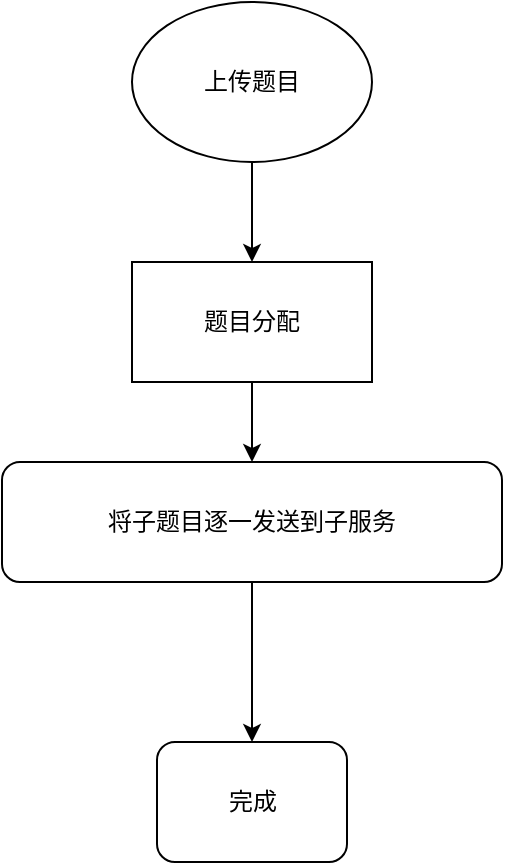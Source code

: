 <mxfile version="13.1.3" pages="2">
    <diagram id="6hGFLwfOUW9BJ-s0fimq" name="添加题目">
        <mxGraphModel dx="915" dy="742" grid="1" gridSize="10" guides="1" tooltips="1" connect="1" arrows="1" fold="1" page="1" pageScale="1" pageWidth="827" pageHeight="1169" math="0" shadow="0">
            <root>
                <mxCell id="0"/>
                <mxCell id="1" parent="0"/>
                <mxCell id="8" value="" style="edgeStyle=orthogonalEdgeStyle;rounded=0;orthogonalLoop=1;jettySize=auto;html=1;" edge="1" parent="1" source="2" target="7">
                    <mxGeometry relative="1" as="geometry"/>
                </mxCell>
                <mxCell id="2" value="上传题目" style="ellipse;whiteSpace=wrap;html=1;" vertex="1" parent="1">
                    <mxGeometry x="300" y="120" width="120" height="80" as="geometry"/>
                </mxCell>
                <mxCell id="10" value="" style="edgeStyle=orthogonalEdgeStyle;rounded=0;orthogonalLoop=1;jettySize=auto;html=1;" edge="1" parent="1" source="7" target="11">
                    <mxGeometry relative="1" as="geometry">
                        <mxPoint x="360" y="350" as="targetPoint"/>
                    </mxGeometry>
                </mxCell>
                <mxCell id="7" value="题目分配" style="rounded=0;whiteSpace=wrap;html=1;" vertex="1" parent="1">
                    <mxGeometry x="300" y="250" width="120" height="60" as="geometry"/>
                </mxCell>
                <mxCell id="14" value="" style="edgeStyle=orthogonalEdgeStyle;rounded=0;orthogonalLoop=1;jettySize=auto;html=1;" edge="1" parent="1" source="11" target="13">
                    <mxGeometry relative="1" as="geometry"/>
                </mxCell>
                <mxCell id="11" value="将子题目逐一发送到子服务" style="rounded=1;whiteSpace=wrap;html=1;" vertex="1" parent="1">
                    <mxGeometry x="235" y="350" width="250" height="60" as="geometry"/>
                </mxCell>
                <mxCell id="13" value="完成" style="rounded=1;whiteSpace=wrap;html=1;" vertex="1" parent="1">
                    <mxGeometry x="312.5" y="490" width="95" height="60" as="geometry"/>
                </mxCell>
            </root>
        </mxGraphModel>
    </diagram>
    <diagram id="8yBL3Dq1maO5FZNfk1Gt" name="用户提交">
        <mxGraphModel dx="1076" dy="873" grid="1" gridSize="10" guides="1" tooltips="1" connect="1" arrows="1" fold="1" page="1" pageScale="1" pageWidth="827" pageHeight="1169" math="0" shadow="0">
            <root>
                <mxCell id="90QLVlTMj9RPO8hzmNdU-0"/>
                <mxCell id="90QLVlTMj9RPO8hzmNdU-1" parent="90QLVlTMj9RPO8hzmNdU-0"/>
                <mxCell id="p82saqjaR25DMgTfdo88-0" value="Actor" style="shape=umlActor;verticalLabelPosition=bottom;labelBackgroundColor=#ffffff;verticalAlign=top;html=1;outlineConnect=0;" vertex="1" parent="90QLVlTMj9RPO8hzmNdU-1">
                    <mxGeometry x="340" y="120" width="30" height="60" as="geometry"/>
                </mxCell>
                <mxCell id="p82saqjaR25DMgTfdo88-3" value="" style="edgeStyle=orthogonalEdgeStyle;rounded=0;orthogonalLoop=1;jettySize=auto;html=1;" edge="1" parent="90QLVlTMj9RPO8hzmNdU-1" source="p82saqjaR25DMgTfdo88-1" target="p82saqjaR25DMgTfdo88-2">
                    <mxGeometry relative="1" as="geometry"/>
                </mxCell>
                <mxCell id="p82saqjaR25DMgTfdo88-1" value="分配服务" style="rounded=1;whiteSpace=wrap;html=1;" vertex="1" parent="90QLVlTMj9RPO8hzmNdU-1">
                    <mxGeometry x="295" y="220" width="120" height="60" as="geometry"/>
                </mxCell>
                <mxCell id="p82saqjaR25DMgTfdo88-5" value="" style="edgeStyle=orthogonalEdgeStyle;rounded=0;orthogonalLoop=1;jettySize=auto;html=1;" edge="1" parent="90QLVlTMj9RPO8hzmNdU-1" source="p82saqjaR25DMgTfdo88-2" target="p82saqjaR25DMgTfdo88-4">
                    <mxGeometry relative="1" as="geometry"/>
                </mxCell>
                <mxCell id="p82saqjaR25DMgTfdo88-2" value="子服务" style="rounded=1;whiteSpace=wrap;html=1;" vertex="1" parent="90QLVlTMj9RPO8hzmNdU-1">
                    <mxGeometry x="295" y="320" width="120" height="60" as="geometry"/>
                </mxCell>
                <mxCell id="p82saqjaR25DMgTfdo88-8" style="edgeStyle=orthogonalEdgeStyle;rounded=0;orthogonalLoop=1;jettySize=auto;html=1;" edge="1" parent="90QLVlTMj9RPO8hzmNdU-1" source="p82saqjaR25DMgTfdo88-4" target="p82saqjaR25DMgTfdo88-7">
                    <mxGeometry relative="1" as="geometry"/>
                </mxCell>
                <mxCell id="p82saqjaR25DMgTfdo88-12" value="" style="edgeStyle=orthogonalEdgeStyle;rounded=0;orthogonalLoop=1;jettySize=auto;html=1;" edge="1" parent="90QLVlTMj9RPO8hzmNdU-1" source="p82saqjaR25DMgTfdo88-4" target="p82saqjaR25DMgTfdo88-6">
                    <mxGeometry relative="1" as="geometry"/>
                </mxCell>
                <mxCell id="p82saqjaR25DMgTfdo88-4" value="是否存在该内容" style="rhombus;whiteSpace=wrap;html=1;" vertex="1" parent="90QLVlTMj9RPO8hzmNdU-1">
                    <mxGeometry x="277.5" y="410" width="155" height="80" as="geometry"/>
                </mxCell>
                <mxCell id="p82saqjaR25DMgTfdo88-19" value="" style="edgeStyle=orthogonalEdgeStyle;rounded=0;orthogonalLoop=1;jettySize=auto;html=1;" edge="1" parent="90QLVlTMj9RPO8hzmNdU-1" source="p82saqjaR25DMgTfdo88-6" target="p82saqjaR25DMgTfdo88-18">
                    <mxGeometry relative="1" as="geometry"/>
                </mxCell>
                <mxCell id="p82saqjaR25DMgTfdo88-6" value="返回ID" style="rounded=1;whiteSpace=wrap;html=1;" vertex="1" parent="90QLVlTMj9RPO8hzmNdU-1">
                    <mxGeometry x="295" y="730" width="120" height="60" as="geometry"/>
                </mxCell>
                <mxCell id="p82saqjaR25DMgTfdo88-42" value="" style="edgeStyle=orthogonalEdgeStyle;rounded=0;orthogonalLoop=1;jettySize=auto;html=1;" edge="1" parent="90QLVlTMj9RPO8hzmNdU-1" source="p82saqjaR25DMgTfdo88-18" target="p82saqjaR25DMgTfdo88-32">
                    <mxGeometry relative="1" as="geometry"/>
                </mxCell>
                <mxCell id="p82saqjaR25DMgTfdo88-18" value="分配服务保存ID" style="rounded=1;whiteSpace=wrap;html=1;" vertex="1" parent="90QLVlTMj9RPO8hzmNdU-1">
                    <mxGeometry x="295" y="840" width="120" height="60" as="geometry"/>
                </mxCell>
                <mxCell id="p82saqjaR25DMgTfdo88-11" value="" style="edgeStyle=orthogonalEdgeStyle;rounded=0;orthogonalLoop=1;jettySize=auto;html=1;" edge="1" parent="90QLVlTMj9RPO8hzmNdU-1" source="p82saqjaR25DMgTfdo88-7" target="p82saqjaR25DMgTfdo88-10">
                    <mxGeometry relative="1" as="geometry"/>
                </mxCell>
                <mxCell id="p82saqjaR25DMgTfdo88-7" value="获取新的ID" style="rounded=1;whiteSpace=wrap;html=1;" vertex="1" parent="90QLVlTMj9RPO8hzmNdU-1">
                    <mxGeometry x="480" y="510" width="120" height="60" as="geometry"/>
                </mxCell>
                <mxCell id="p82saqjaR25DMgTfdo88-17" value="" style="edgeStyle=orthogonalEdgeStyle;rounded=0;orthogonalLoop=1;jettySize=auto;html=1;entryX=1;entryY=0.5;entryDx=0;entryDy=0;" edge="1" parent="90QLVlTMj9RPO8hzmNdU-1" source="p82saqjaR25DMgTfdo88-10" target="p82saqjaR25DMgTfdo88-6">
                    <mxGeometry relative="1" as="geometry">
                        <mxPoint x="540" y="790" as="targetPoint"/>
                        <Array as="points">
                            <mxPoint x="540" y="760"/>
                        </Array>
                    </mxGeometry>
                </mxCell>
                <mxCell id="p82saqjaR25DMgTfdo88-10" value="保存下来" style="rounded=1;whiteSpace=wrap;html=1;" vertex="1" parent="90QLVlTMj9RPO8hzmNdU-1">
                    <mxGeometry x="480" y="650" width="120" height="60" as="geometry"/>
                </mxCell>
                <mxCell id="p82saqjaR25DMgTfdo88-9" value="没有该内容" style="text;html=1;align=center;verticalAlign=middle;resizable=0;points=[];autosize=1;" vertex="1" parent="90QLVlTMj9RPO8hzmNdU-1">
                    <mxGeometry x="470" y="420" width="80" height="20" as="geometry"/>
                </mxCell>
                <mxCell id="p82saqjaR25DMgTfdo88-13" value="有该内容" style="text;html=1;align=center;verticalAlign=middle;resizable=0;points=[];autosize=1;" vertex="1" parent="90QLVlTMj9RPO8hzmNdU-1">
                    <mxGeometry x="295" y="640" width="60" height="20" as="geometry"/>
                </mxCell>
                <mxCell id="p82saqjaR25DMgTfdo88-24" value="" style="edgeStyle=orthogonalEdgeStyle;rounded=0;orthogonalLoop=1;jettySize=auto;html=1;" edge="1" parent="90QLVlTMj9RPO8hzmNdU-1" source="p82saqjaR25DMgTfdo88-20" target="p82saqjaR25DMgTfdo88-21">
                    <mxGeometry relative="1" as="geometry"/>
                </mxCell>
                <mxCell id="p82saqjaR25DMgTfdo88-26" style="edgeStyle=orthogonalEdgeStyle;rounded=0;orthogonalLoop=1;jettySize=auto;html=1;" edge="1" parent="90QLVlTMj9RPO8hzmNdU-1" source="p82saqjaR25DMgTfdo88-20" target="p82saqjaR25DMgTfdo88-23">
                    <mxGeometry relative="1" as="geometry"/>
                </mxCell>
                <mxCell id="p82saqjaR25DMgTfdo88-27" style="edgeStyle=orthogonalEdgeStyle;rounded=0;orthogonalLoop=1;jettySize=auto;html=1;" edge="1" parent="90QLVlTMj9RPO8hzmNdU-1" source="p82saqjaR25DMgTfdo88-20" target="p82saqjaR25DMgTfdo88-22">
                    <mxGeometry relative="1" as="geometry"/>
                </mxCell>
                <mxCell id="p82saqjaR25DMgTfdo88-20" value="提交属性" style="rhombus;whiteSpace=wrap;html=1;" vertex="1" parent="90QLVlTMj9RPO8hzmNdU-1">
                    <mxGeometry x="315" y="1130" width="80" height="80" as="geometry"/>
                </mxCell>
                <mxCell id="p82saqjaR25DMgTfdo88-50" style="edgeStyle=orthogonalEdgeStyle;rounded=0;orthogonalLoop=1;jettySize=auto;html=1;" edge="1" parent="90QLVlTMj9RPO8hzmNdU-1" source="p82saqjaR25DMgTfdo88-21" target="p82saqjaR25DMgTfdo88-43">
                    <mxGeometry relative="1" as="geometry"/>
                </mxCell>
                <mxCell id="p82saqjaR25DMgTfdo88-21" value="保存到数据库" style="rounded=1;whiteSpace=wrap;html=1;" vertex="1" parent="90QLVlTMj9RPO8hzmNdU-1">
                    <mxGeometry x="294" y="1260" width="120" height="60" as="geometry"/>
                </mxCell>
                <mxCell id="p82saqjaR25DMgTfdo88-48" style="edgeStyle=orthogonalEdgeStyle;rounded=0;orthogonalLoop=1;jettySize=auto;html=1;" edge="1" parent="90QLVlTMj9RPO8hzmNdU-1" source="p82saqjaR25DMgTfdo88-22" target="p82saqjaR25DMgTfdo88-43">
                    <mxGeometry relative="1" as="geometry">
                        <Array as="points">
                            <mxPoint x="520" y="1440"/>
                        </Array>
                    </mxGeometry>
                </mxCell>
                <mxCell id="p82saqjaR25DMgTfdo88-22" value="修改数据库内容" style="rounded=1;whiteSpace=wrap;html=1;" vertex="1" parent="90QLVlTMj9RPO8hzmNdU-1">
                    <mxGeometry x="460" y="1260" width="120" height="60" as="geometry"/>
                </mxCell>
                <mxCell id="p82saqjaR25DMgTfdo88-47" value="" style="edgeStyle=orthogonalEdgeStyle;rounded=0;orthogonalLoop=1;jettySize=auto;html=1;" edge="1" parent="90QLVlTMj9RPO8hzmNdU-1" source="p82saqjaR25DMgTfdo88-23" target="p82saqjaR25DMgTfdo88-43">
                    <mxGeometry relative="1" as="geometry">
                        <mxPoint x="200" y="1400" as="targetPoint"/>
                        <Array as="points">
                            <mxPoint x="200" y="1440"/>
                        </Array>
                    </mxGeometry>
                </mxCell>
                <mxCell id="p82saqjaR25DMgTfdo88-23" value="丢弃返回错误" style="rounded=1;whiteSpace=wrap;html=1;" vertex="1" parent="90QLVlTMj9RPO8hzmNdU-1">
                    <mxGeometry x="140" y="1260" width="120" height="60" as="geometry"/>
                </mxCell>
                <mxCell id="p82saqjaR25DMgTfdo88-28" value="可重复提交" style="text;html=1;align=center;verticalAlign=middle;resizable=0;points=[];autosize=1;" vertex="1" parent="90QLVlTMj9RPO8hzmNdU-1">
                    <mxGeometry x="277.5" y="1223" width="80" height="20" as="geometry"/>
                </mxCell>
                <mxCell id="p82saqjaR25DMgTfdo88-29" value="超过重复提交次数" style="text;html=1;align=center;verticalAlign=middle;resizable=0;points=[];autosize=1;" vertex="1" parent="90QLVlTMj9RPO8hzmNdU-1">
                    <mxGeometry x="90" y="1203" width="110" height="20" as="geometry"/>
                </mxCell>
                <mxCell id="p82saqjaR25DMgTfdo88-31" value="可修改，但不可重复" style="text;html=1;align=center;verticalAlign=middle;resizable=0;points=[];autosize=1;" vertex="1" parent="90QLVlTMj9RPO8hzmNdU-1">
                    <mxGeometry x="470" y="1203" width="120" height="20" as="geometry"/>
                </mxCell>
                <mxCell id="p82saqjaR25DMgTfdo88-34" value="" style="edgeStyle=orthogonalEdgeStyle;rounded=0;orthogonalLoop=1;jettySize=auto;html=1;" edge="1" parent="90QLVlTMj9RPO8hzmNdU-1" source="p82saqjaR25DMgTfdo88-32" target="p82saqjaR25DMgTfdo88-20">
                    <mxGeometry relative="1" as="geometry">
                        <mxPoint x="354" y="1110" as="targetPoint"/>
                    </mxGeometry>
                </mxCell>
                <mxCell id="p82saqjaR25DMgTfdo88-40" value="" style="edgeStyle=orthogonalEdgeStyle;rounded=0;orthogonalLoop=1;jettySize=auto;html=1;" edge="1" parent="90QLVlTMj9RPO8hzmNdU-1" source="p82saqjaR25DMgTfdo88-32" target="p82saqjaR25DMgTfdo88-44">
                    <mxGeometry relative="1" as="geometry">
                        <mxPoint x="590" y="990" as="targetPoint"/>
                    </mxGeometry>
                </mxCell>
                <mxCell id="p82saqjaR25DMgTfdo88-32" value="是否有重复" style="rhombus;whiteSpace=wrap;html=1;" vertex="1" parent="90QLVlTMj9RPO8hzmNdU-1">
                    <mxGeometry x="314" y="950" width="80" height="80" as="geometry"/>
                </mxCell>
                <mxCell id="p82saqjaR25DMgTfdo88-35" value="有" style="text;html=1;align=center;verticalAlign=middle;resizable=0;points=[];autosize=1;" vertex="1" parent="90QLVlTMj9RPO8hzmNdU-1">
                    <mxGeometry x="314" y="1048" width="30" height="20" as="geometry"/>
                </mxCell>
                <mxCell id="p82saqjaR25DMgTfdo88-41" value="无" style="text;html=1;align=center;verticalAlign=middle;resizable=0;points=[];autosize=1;" vertex="1" parent="90QLVlTMj9RPO8hzmNdU-1">
                    <mxGeometry x="460" y="970" width="30" height="20" as="geometry"/>
                </mxCell>
                <mxCell id="p82saqjaR25DMgTfdo88-43" value="完成" style="ellipse;whiteSpace=wrap;html=1;aspect=fixed;" vertex="1" parent="90QLVlTMj9RPO8hzmNdU-1">
                    <mxGeometry x="314" y="1400" width="80" height="80" as="geometry"/>
                </mxCell>
                <mxCell id="p82saqjaR25DMgTfdo88-45" style="edgeStyle=orthogonalEdgeStyle;rounded=0;orthogonalLoop=1;jettySize=auto;html=1;" edge="1" parent="90QLVlTMj9RPO8hzmNdU-1" source="p82saqjaR25DMgTfdo88-44" target="p82saqjaR25DMgTfdo88-43">
                    <mxGeometry relative="1" as="geometry">
                        <mxPoint x="710" y="1490" as="targetPoint"/>
                        <Array as="points">
                            <mxPoint x="710" y="1440"/>
                        </Array>
                    </mxGeometry>
                </mxCell>
                <mxCell id="p82saqjaR25DMgTfdo88-44" value="保存数据" style="rounded=1;whiteSpace=wrap;html=1;" vertex="1" parent="90QLVlTMj9RPO8hzmNdU-1">
                    <mxGeometry x="650" y="1140" width="120" height="60" as="geometry"/>
                </mxCell>
            </root>
        </mxGraphModel>
    </diagram>
</mxfile>